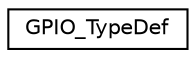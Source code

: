 digraph "Graphical Class Hierarchy"
{
 // LATEX_PDF_SIZE
  edge [fontname="Helvetica",fontsize="10",labelfontname="Helvetica",labelfontsize="10"];
  node [fontname="Helvetica",fontsize="10",shape=record];
  rankdir="LR";
  Node0 [label="GPIO_TypeDef",height=0.2,width=0.4,color="black", fillcolor="white", style="filled",URL="$structGPIO__TypeDef.html",tooltip="General Purpose I/O."];
}
